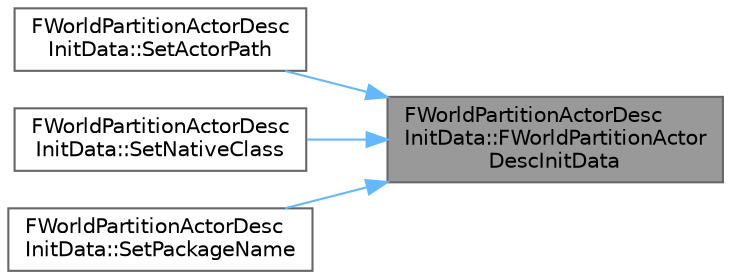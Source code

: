 digraph "FWorldPartitionActorDescInitData::FWorldPartitionActorDescInitData"
{
 // INTERACTIVE_SVG=YES
 // LATEX_PDF_SIZE
  bgcolor="transparent";
  edge [fontname=Helvetica,fontsize=10,labelfontname=Helvetica,labelfontsize=10];
  node [fontname=Helvetica,fontsize=10,shape=box,height=0.2,width=0.4];
  rankdir="RL";
  Node1 [id="Node000001",label="FWorldPartitionActorDesc\lInitData::FWorldPartitionActor\lDescInitData",height=0.2,width=0.4,color="gray40", fillcolor="grey60", style="filled", fontcolor="black",tooltip=" "];
  Node1 -> Node2 [id="edge1_Node000001_Node000002",dir="back",color="steelblue1",style="solid",tooltip=" "];
  Node2 [id="Node000002",label="FWorldPartitionActorDesc\lInitData::SetActorPath",height=0.2,width=0.4,color="grey40", fillcolor="white", style="filled",URL="$df/d5a/structFWorldPartitionActorDescInitData.html#afab1885cbed433f779cfa5e0cb280600",tooltip=" "];
  Node1 -> Node3 [id="edge2_Node000001_Node000003",dir="back",color="steelblue1",style="solid",tooltip=" "];
  Node3 [id="Node000003",label="FWorldPartitionActorDesc\lInitData::SetNativeClass",height=0.2,width=0.4,color="grey40", fillcolor="white", style="filled",URL="$df/d5a/structFWorldPartitionActorDescInitData.html#a372d671c4c7f7175ec065d70f492e267",tooltip=" "];
  Node1 -> Node4 [id="edge3_Node000001_Node000004",dir="back",color="steelblue1",style="solid",tooltip=" "];
  Node4 [id="Node000004",label="FWorldPartitionActorDesc\lInitData::SetPackageName",height=0.2,width=0.4,color="grey40", fillcolor="white", style="filled",URL="$df/d5a/structFWorldPartitionActorDescInitData.html#afee951d1c19a222db6893caa5d6b48c1",tooltip=" "];
}
